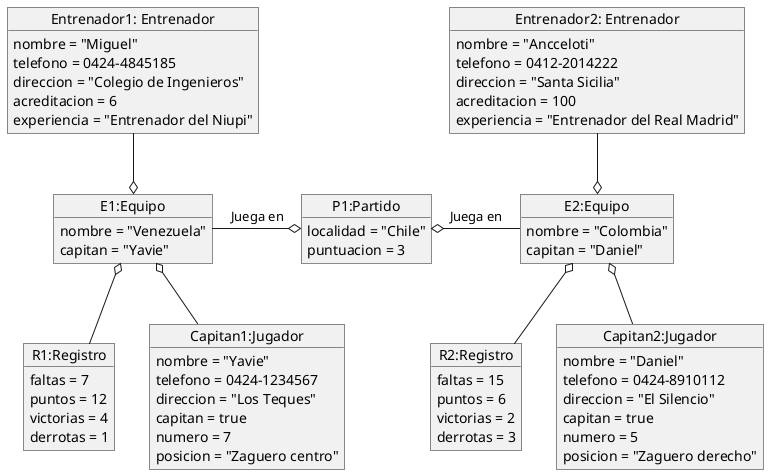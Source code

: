 @startuml DiagramaDeObjetos

object "P1:Partido" as P1{
    localidad = "Chile"
    puntuacion = 3
}

object "E1:Equipo" as E1{
    nombre = "Venezuela"
    capitan = "Yavie"
}

object "E2:Equipo" as E2{
    nombre = "Colombia"
    capitan = "Daniel"
}

object "R1:Registro" as R1{
    faltas = 7
    puntos = 12
    victorias = 4
    derrotas = 1
}

object "R2:Registro" as R2{
    faltas = 15
    puntos = 6
    victorias = 2
    derrotas = 3
}

object "Capitan1:Jugador" as C1{
    nombre = "Yavie"
    telefono = 0424-1234567
    direccion = "Los Teques"
    capitan = true
    numero = 7
    posicion = "Zaguero centro"
}

object "Capitan2:Jugador" as C2{
    nombre = "Daniel"
    telefono = 0424-8910112
    direccion = "El Silencio"
    capitan = true
    numero = 5
    posicion = "Zaguero derecho"
}

object "Entrenador1: Entrenador" as DT1{
    nombre = "Miguel"
    telefono = 0424-4845185
    direccion = "Colegio de Ingenieros"
    acreditacion = 6
    experiencia = "Entrenador del Niupi"
}

object "Entrenador2: Entrenador" as DT2{
    nombre = "Ancceloti"
    telefono = 0412-2014222
    direccion = "Santa Sicilia"
    acreditacion = 100
    experiencia = "Entrenador del Real Madrid"
}

E1  -r-o P1: Juega en
E2  -l-o P1: Juega en
R1  -u-o E1
R2  -u-o E2
C1  -u-o E1
C2  -u-o E2
DT1 -d-o E1
DT2 -d-o E2


@enduml